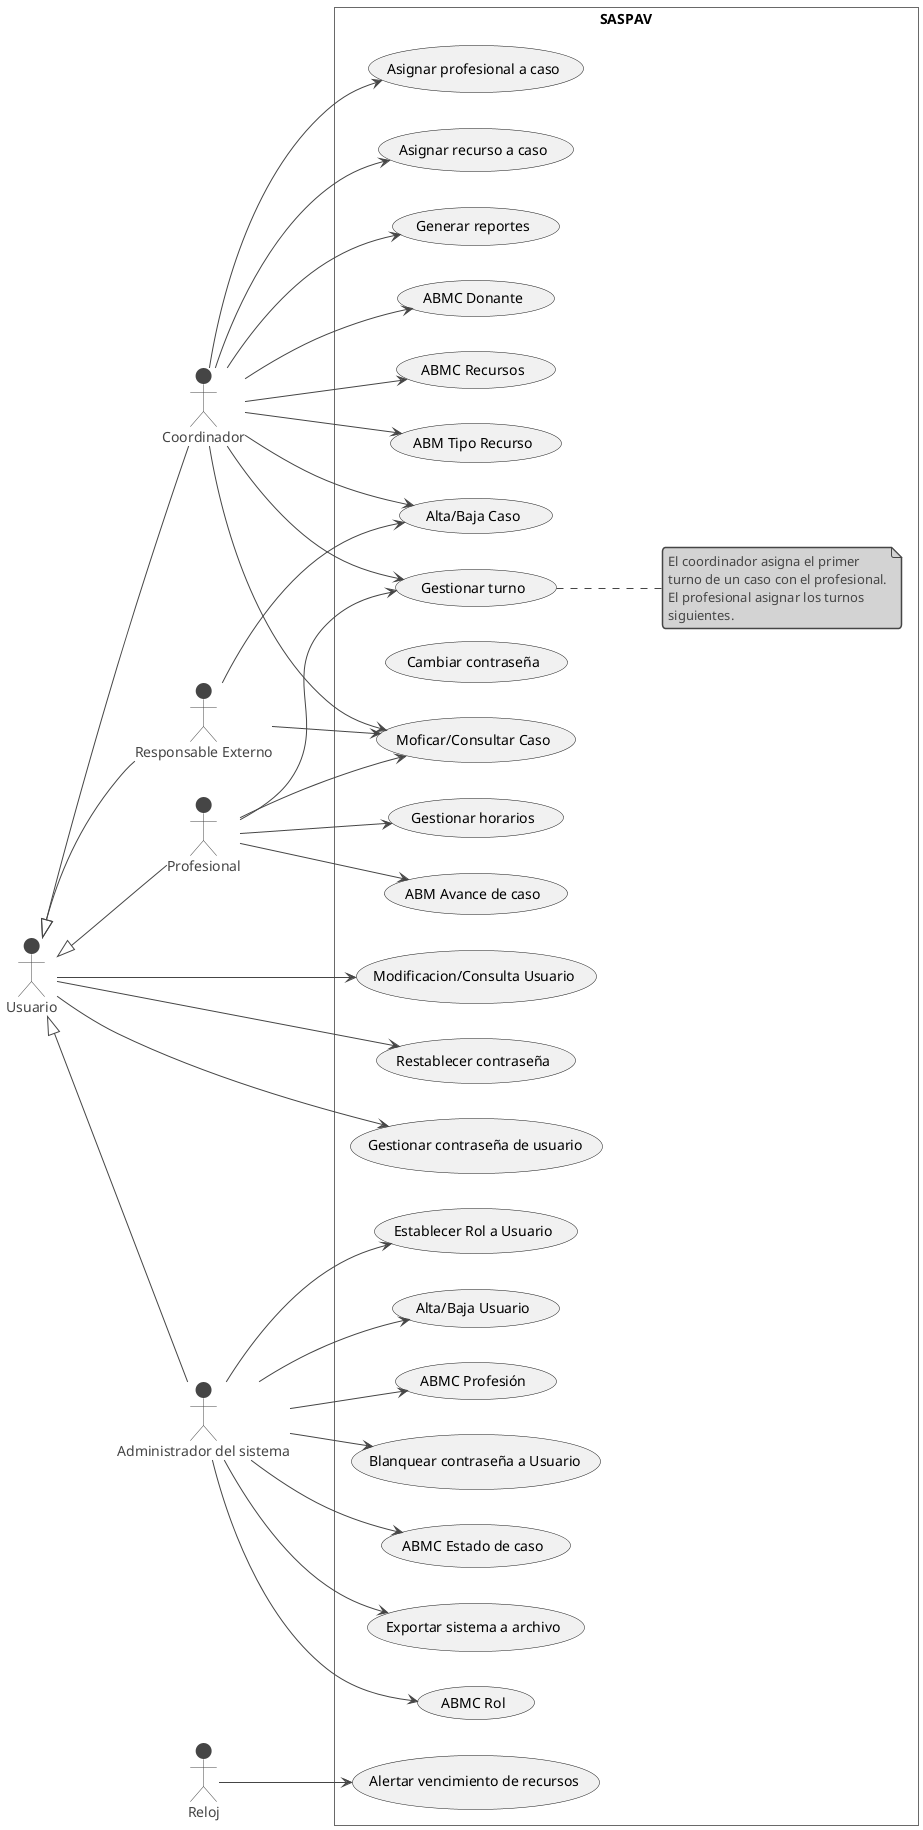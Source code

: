 @startuml CasosUso

!theme vibrant
skinparam monochrome true

skinparam style strictuml
left to right direction

' -----------------
' | Actores       |
' -----------------

actor "Usuario" as usuario

actor Coordinador as coord
actor Profesional as pro
actor "Responsable Externo" as eti
actor "Administrador del sistema" as admin
actor "Reloj" as reloj
' coord --|> usuario
' pro --|> usuario
' eti --|> usuario
' admin --|> usuario
usuario <|-- coord
usuario <|-- pro
usuario <|-- eti
usuario <|-- admin

' -----------------
' | Casos de uso  |
' -----------------
rectangle SASPAV {
(Gestionar turno) as abmturno
(Alta/Baja Caso) as abcaso
(Moficar/Consultar Caso) as mccaso
(Alta/Baja Usuario) as altabajausuario
(Modificacion/Consulta Usuario) as modificacionconsulta
(ABMC Donante) as abmcdonante
(Blanquear contraseña a Usuario) as blanquearcontraseña
(Restablecer contraseña) as restablecercontraseña
(Cambiar contraseña) as cambiarcontraseña
(Gestionar contraseña de usuario) as gestionarcontraseña
(ABMC Recursos) as abmcrecursos
(ABM Tipo Recurso) as tiporecurso

pro --> abmturno
coord --> abmturno
coord --> abmcdonante
pro --> mccaso
pro --> (ABM Avance de caso)
pro --> (Gestionar horarios)
coord --> abcaso
coord --> mccaso
coord --> tiporecurso
eti --> abcaso
eti --> mccaso
coord --> (Asignar profesional a caso)
coord --> (Asignar recurso a caso)
coord --> abmcrecursos
coord --> (Generar reportes)

admin --> (ABMC Rol)
admin --> blanquearcontraseña
admin --> altabajausuario
admin --> (Establecer Rol a Usuario)
admin --> (ABMC Profesión)
admin --> (ABMC Estado de caso)
admin --> (Exportar sistema a archivo)
' admin --> (Restablecer sistema desde archivo)

usuario --> restablecercontraseña
usuario --> modificacionconsulta
usuario --> gestionarcontraseña

reloj --> (Alertar vencimiento de recursos)

' altausuario .> blanquearcontraseña: "<<include>>"
' abmcdonante .> abmcrecursos: "<<extend>>"

' remove blanquearcontraseña
' remove restablecercontraseña
' remove cambiarcontraseña

' -----------------
' | Notas         |
' -----------------

note as notaturno
El coordinador asigna el primer
turno de un caso con el profesional.
El profesional asignar los turnos
siguientes.
end note
abmturno .. notaturno

}

@enduml